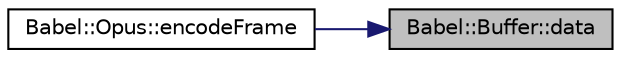 digraph "Babel::Buffer::data"
{
 // LATEX_PDF_SIZE
  edge [fontname="Helvetica",fontsize="10",labelfontname="Helvetica",labelfontsize="10"];
  node [fontname="Helvetica",fontsize="10",shape=record];
  rankdir="RL";
  Node1 [label="Babel::Buffer::data",height=0.2,width=0.4,color="black", fillcolor="grey75", style="filled", fontcolor="black",tooltip=" "];
  Node1 -> Node2 [dir="back",color="midnightblue",fontsize="10",style="solid"];
  Node2 [label="Babel::Opus::encodeFrame",height=0.2,width=0.4,color="black", fillcolor="white", style="filled",URL="$classBabel_1_1Opus.html#a3830c6a796f29a8ac84f1df1c0980fa1",tooltip=" "];
}
